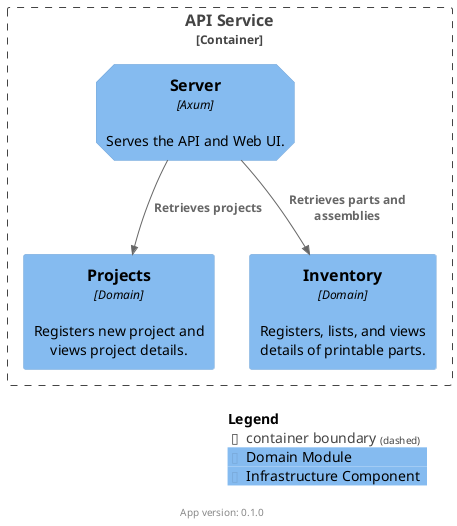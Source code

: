 @startuml components
footer: App version: 0.1.0
!include <C4/C4_Component>

AddComponentTag(domain, $legendText="Domain Module")
AddComponentTag(infra, $legendText="Infrastructure Component", $shape=EightSidedShape())

Container_Boundary(apiService, "API Service") {
    Component(projects, "Projects", "Domain", "Registers new project and views project details.", $tags=domain)
    Component(inventory, "Inventory", "Domain", "Registers, lists, and views details of printable parts.", $tags=domain)
    Component(server, "Server", "Axum", "Serves the API and Web UI.", $tags=infra)

    Rel(server, projects, "Retrieves projects")
    Rel(server, inventory, "Retrieves parts and assemblies")
}

SHOW_LEGEND()
@enduml